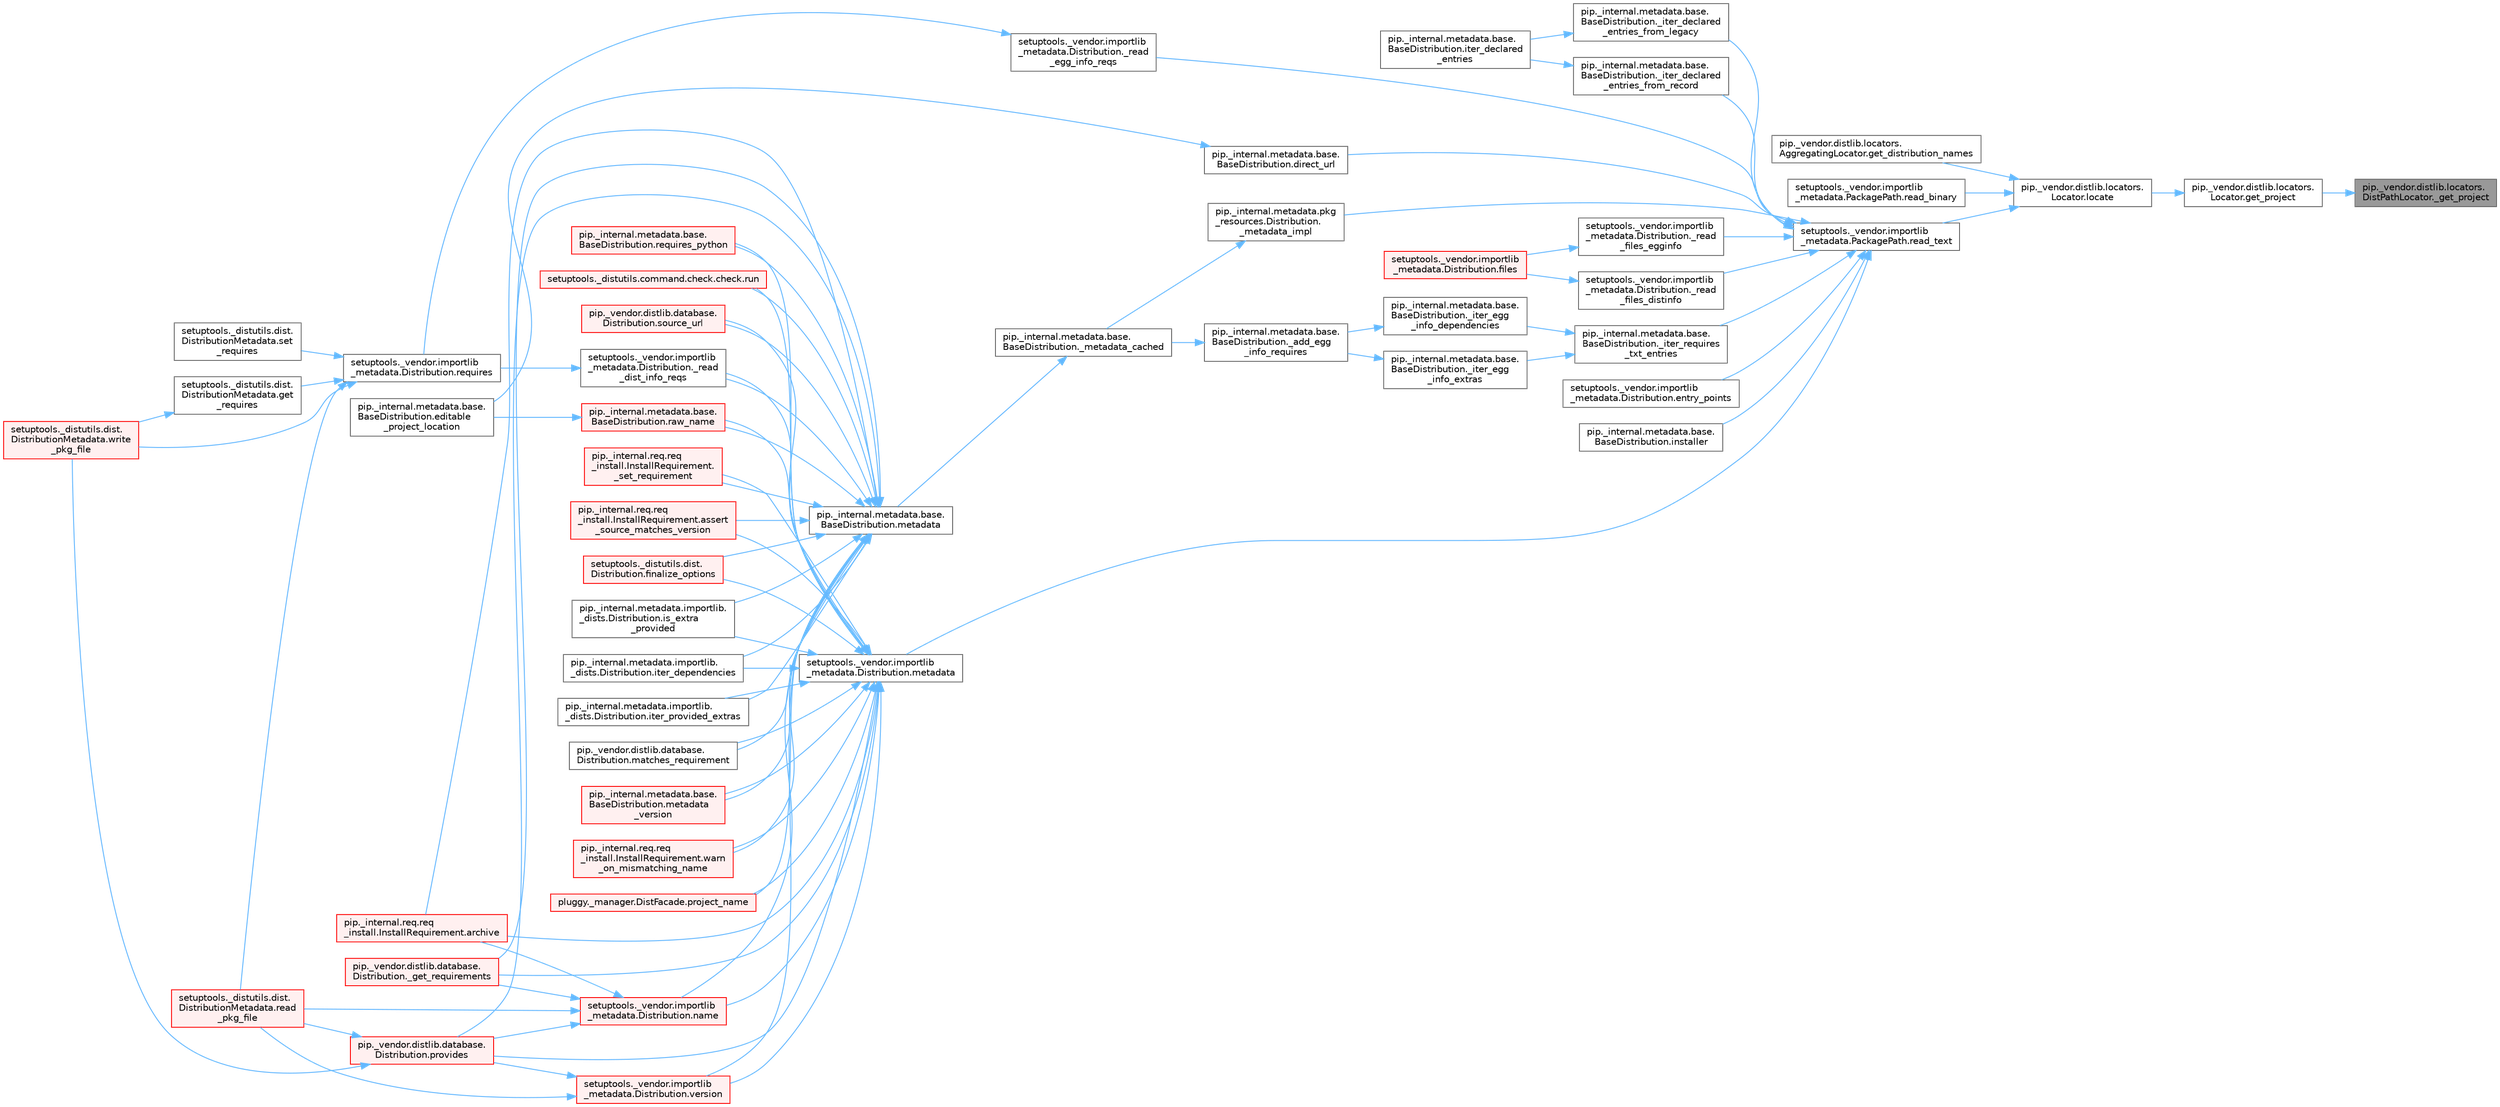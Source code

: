 digraph "pip._vendor.distlib.locators.DistPathLocator._get_project"
{
 // LATEX_PDF_SIZE
  bgcolor="transparent";
  edge [fontname=Helvetica,fontsize=10,labelfontname=Helvetica,labelfontsize=10];
  node [fontname=Helvetica,fontsize=10,shape=box,height=0.2,width=0.4];
  rankdir="RL";
  Node1 [id="Node000001",label="pip._vendor.distlib.locators.\lDistPathLocator._get_project",height=0.2,width=0.4,color="gray40", fillcolor="grey60", style="filled", fontcolor="black",tooltip=" "];
  Node1 -> Node2 [id="edge1_Node000001_Node000002",dir="back",color="steelblue1",style="solid",tooltip=" "];
  Node2 [id="Node000002",label="pip._vendor.distlib.locators.\lLocator.get_project",height=0.2,width=0.4,color="grey40", fillcolor="white", style="filled",URL="$classpip_1_1__vendor_1_1distlib_1_1locators_1_1_locator.html#a14b49f16a55d384842037850d5224ce8",tooltip=" "];
  Node2 -> Node3 [id="edge2_Node000002_Node000003",dir="back",color="steelblue1",style="solid",tooltip=" "];
  Node3 [id="Node000003",label="pip._vendor.distlib.locators.\lLocator.locate",height=0.2,width=0.4,color="grey40", fillcolor="white", style="filled",URL="$classpip_1_1__vendor_1_1distlib_1_1locators_1_1_locator.html#aefc84057c59651debf5f74c52c9c06a2",tooltip=" "];
  Node3 -> Node4 [id="edge3_Node000003_Node000004",dir="back",color="steelblue1",style="solid",tooltip=" "];
  Node4 [id="Node000004",label="pip._vendor.distlib.locators.\lAggregatingLocator.get_distribution_names",height=0.2,width=0.4,color="grey40", fillcolor="white", style="filled",URL="$classpip_1_1__vendor_1_1distlib_1_1locators_1_1_aggregating_locator.html#a72fb0eda9eae16eb2da3ede42c27a043",tooltip=" "];
  Node3 -> Node5 [id="edge4_Node000003_Node000005",dir="back",color="steelblue1",style="solid",tooltip=" "];
  Node5 [id="Node000005",label="setuptools._vendor.importlib\l_metadata.PackagePath.read_binary",height=0.2,width=0.4,color="grey40", fillcolor="white", style="filled",URL="$classsetuptools_1_1__vendor_1_1importlib__metadata_1_1_package_path.html#ae2d8a883dfc77854f6b263801d671c33",tooltip=" "];
  Node3 -> Node6 [id="edge5_Node000003_Node000006",dir="back",color="steelblue1",style="solid",tooltip=" "];
  Node6 [id="Node000006",label="setuptools._vendor.importlib\l_metadata.PackagePath.read_text",height=0.2,width=0.4,color="grey40", fillcolor="white", style="filled",URL="$classsetuptools_1_1__vendor_1_1importlib__metadata_1_1_package_path.html#a39242d72760bba73b008f298119b94fa",tooltip=" "];
  Node6 -> Node7 [id="edge6_Node000006_Node000007",dir="back",color="steelblue1",style="solid",tooltip=" "];
  Node7 [id="Node000007",label="pip._internal.metadata.base.\lBaseDistribution._iter_declared\l_entries_from_legacy",height=0.2,width=0.4,color="grey40", fillcolor="white", style="filled",URL="$classpip_1_1__internal_1_1metadata_1_1base_1_1_base_distribution.html#afe1092a9a3492091a1532c8907ccd9e8",tooltip=" "];
  Node7 -> Node8 [id="edge7_Node000007_Node000008",dir="back",color="steelblue1",style="solid",tooltip=" "];
  Node8 [id="Node000008",label="pip._internal.metadata.base.\lBaseDistribution.iter_declared\l_entries",height=0.2,width=0.4,color="grey40", fillcolor="white", style="filled",URL="$classpip_1_1__internal_1_1metadata_1_1base_1_1_base_distribution.html#ad33966e99962529d5c28c9f24c0a4fbd",tooltip=" "];
  Node6 -> Node9 [id="edge8_Node000006_Node000009",dir="back",color="steelblue1",style="solid",tooltip=" "];
  Node9 [id="Node000009",label="pip._internal.metadata.base.\lBaseDistribution._iter_declared\l_entries_from_record",height=0.2,width=0.4,color="grey40", fillcolor="white", style="filled",URL="$classpip_1_1__internal_1_1metadata_1_1base_1_1_base_distribution.html#af8bddd34869792385f11247db796614c",tooltip=" "];
  Node9 -> Node8 [id="edge9_Node000009_Node000008",dir="back",color="steelblue1",style="solid",tooltip=" "];
  Node6 -> Node10 [id="edge10_Node000006_Node000010",dir="back",color="steelblue1",style="solid",tooltip=" "];
  Node10 [id="Node000010",label="pip._internal.metadata.base.\lBaseDistribution._iter_requires\l_txt_entries",height=0.2,width=0.4,color="grey40", fillcolor="white", style="filled",URL="$classpip_1_1__internal_1_1metadata_1_1base_1_1_base_distribution.html#a4ab931da7b4a3e0c22e0bae3f95af7e7",tooltip=" "];
  Node10 -> Node11 [id="edge11_Node000010_Node000011",dir="back",color="steelblue1",style="solid",tooltip=" "];
  Node11 [id="Node000011",label="pip._internal.metadata.base.\lBaseDistribution._iter_egg\l_info_dependencies",height=0.2,width=0.4,color="grey40", fillcolor="white", style="filled",URL="$classpip_1_1__internal_1_1metadata_1_1base_1_1_base_distribution.html#a9f32d31e5b61159777221f9d87e296c8",tooltip=" "];
  Node11 -> Node12 [id="edge12_Node000011_Node000012",dir="back",color="steelblue1",style="solid",tooltip=" "];
  Node12 [id="Node000012",label="pip._internal.metadata.base.\lBaseDistribution._add_egg\l_info_requires",height=0.2,width=0.4,color="grey40", fillcolor="white", style="filled",URL="$classpip_1_1__internal_1_1metadata_1_1base_1_1_base_distribution.html#aeb9894db2a91eedb5e651e5fe5607d50",tooltip=" "];
  Node12 -> Node13 [id="edge13_Node000012_Node000013",dir="back",color="steelblue1",style="solid",tooltip=" "];
  Node13 [id="Node000013",label="pip._internal.metadata.base.\lBaseDistribution._metadata_cached",height=0.2,width=0.4,color="grey40", fillcolor="white", style="filled",URL="$classpip_1_1__internal_1_1metadata_1_1base_1_1_base_distribution.html#a12683b16870a097bbe854e4ee3364f7f",tooltip=" "];
  Node13 -> Node14 [id="edge14_Node000013_Node000014",dir="back",color="steelblue1",style="solid",tooltip=" "];
  Node14 [id="Node000014",label="pip._internal.metadata.base.\lBaseDistribution.metadata",height=0.2,width=0.4,color="grey40", fillcolor="white", style="filled",URL="$classpip_1_1__internal_1_1metadata_1_1base_1_1_base_distribution.html#a665b55bcebd861e5959f53a7d2f1350f",tooltip=" "];
  Node14 -> Node15 [id="edge15_Node000014_Node000015",dir="back",color="steelblue1",style="solid",tooltip=" "];
  Node15 [id="Node000015",label="pip._vendor.distlib.database.\lDistribution._get_requirements",height=0.2,width=0.4,color="red", fillcolor="#FFF0F0", style="filled",URL="$classpip_1_1__vendor_1_1distlib_1_1database_1_1_distribution.html#a0366f5504f1b878068ba103c3f1e2bdf",tooltip=" "];
  Node14 -> Node1100 [id="edge16_Node000014_Node001100",dir="back",color="steelblue1",style="solid",tooltip=" "];
  Node1100 [id="Node001100",label="setuptools._vendor.importlib\l_metadata.Distribution._read\l_dist_info_reqs",height=0.2,width=0.4,color="grey40", fillcolor="white", style="filled",URL="$classsetuptools_1_1__vendor_1_1importlib__metadata_1_1_distribution.html#a52c9d55ae87f048965928ec1bfe237c7",tooltip=" "];
  Node1100 -> Node1020 [id="edge17_Node001100_Node001020",dir="back",color="steelblue1",style="solid",tooltip=" "];
  Node1020 [id="Node001020",label="setuptools._vendor.importlib\l_metadata.Distribution.requires",height=0.2,width=0.4,color="grey40", fillcolor="white", style="filled",URL="$classsetuptools_1_1__vendor_1_1importlib__metadata_1_1_distribution.html#ac025c2f6e021e16581119b61de809a95",tooltip=" "];
  Node1020 -> Node1021 [id="edge18_Node001020_Node001021",dir="back",color="steelblue1",style="solid",tooltip=" "];
  Node1021 [id="Node001021",label="setuptools._distutils.dist.\lDistributionMetadata.get\l_requires",height=0.2,width=0.4,color="grey40", fillcolor="white", style="filled",URL="$classsetuptools_1_1__distutils_1_1dist_1_1_distribution_metadata.html#a625768121dd821e2a54034d284359764",tooltip=" "];
  Node1021 -> Node737 [id="edge19_Node001021_Node000737",dir="back",color="steelblue1",style="solid",tooltip=" "];
  Node737 [id="Node000737",label="setuptools._distutils.dist.\lDistributionMetadata.write\l_pkg_file",height=0.2,width=0.4,color="red", fillcolor="#FFF0F0", style="filled",URL="$classsetuptools_1_1__distutils_1_1dist_1_1_distribution_metadata.html#a2a55009e9d487a82234459fb242f4be0",tooltip=" "];
  Node1020 -> Node1022 [id="edge20_Node001020_Node001022",dir="back",color="steelblue1",style="solid",tooltip=" "];
  Node1022 [id="Node001022",label="setuptools._distutils.dist.\lDistributionMetadata.read\l_pkg_file",height=0.2,width=0.4,color="red", fillcolor="#FFF0F0", style="filled",URL="$classsetuptools_1_1__distutils_1_1dist_1_1_distribution_metadata.html#a7efe01ce942992105bfa0866706a2f20",tooltip=" "];
  Node1020 -> Node1024 [id="edge21_Node001020_Node001024",dir="back",color="steelblue1",style="solid",tooltip=" "];
  Node1024 [id="Node001024",label="setuptools._distutils.dist.\lDistributionMetadata.set\l_requires",height=0.2,width=0.4,color="grey40", fillcolor="white", style="filled",URL="$classsetuptools_1_1__distutils_1_1dist_1_1_distribution_metadata.html#a511058df7b2152d2230a358d4119a537",tooltip=" "];
  Node1020 -> Node737 [id="edge22_Node001020_Node000737",dir="back",color="steelblue1",style="solid",tooltip=" "];
  Node14 -> Node1101 [id="edge23_Node000014_Node001101",dir="back",color="steelblue1",style="solid",tooltip=" "];
  Node1101 [id="Node001101",label="pip._internal.req.req\l_install.InstallRequirement.\l_set_requirement",height=0.2,width=0.4,color="red", fillcolor="#FFF0F0", style="filled",URL="$classpip_1_1__internal_1_1req_1_1req__install_1_1_install_requirement.html#a116c0d970e435f16d15928a6caf8aaf3",tooltip=" "];
  Node14 -> Node1103 [id="edge24_Node000014_Node001103",dir="back",color="steelblue1",style="solid",tooltip=" "];
  Node1103 [id="Node001103",label="pip._internal.req.req\l_install.InstallRequirement.archive",height=0.2,width=0.4,color="red", fillcolor="#FFF0F0", style="filled",URL="$classpip_1_1__internal_1_1req_1_1req__install_1_1_install_requirement.html#aef2764402e45a5e5555e22d5965f1350",tooltip=" "];
  Node14 -> Node1106 [id="edge25_Node000014_Node001106",dir="back",color="steelblue1",style="solid",tooltip=" "];
  Node1106 [id="Node001106",label="pip._internal.req.req\l_install.InstallRequirement.assert\l_source_matches_version",height=0.2,width=0.4,color="red", fillcolor="#FFF0F0", style="filled",URL="$classpip_1_1__internal_1_1req_1_1req__install_1_1_install_requirement.html#ab9a997e64cd50a33caf4722295a9cbf3",tooltip=" "];
  Node14 -> Node1107 [id="edge26_Node000014_Node001107",dir="back",color="steelblue1",style="solid",tooltip=" "];
  Node1107 [id="Node001107",label="setuptools._distutils.dist.\lDistribution.finalize_options",height=0.2,width=0.4,color="red", fillcolor="#FFF0F0", style="filled",URL="$classsetuptools_1_1__distutils_1_1dist_1_1_distribution.html#a907177e8ce492338e65227e2389f3f24",tooltip=" "];
  Node14 -> Node1108 [id="edge27_Node000014_Node001108",dir="back",color="steelblue1",style="solid",tooltip=" "];
  Node1108 [id="Node001108",label="pip._internal.metadata.importlib.\l_dists.Distribution.is_extra\l_provided",height=0.2,width=0.4,color="grey40", fillcolor="white", style="filled",URL="$classpip_1_1__internal_1_1metadata_1_1importlib_1_1__dists_1_1_distribution.html#ad175adf2a313d78887f07d63ed315713",tooltip=" "];
  Node14 -> Node1109 [id="edge28_Node000014_Node001109",dir="back",color="steelblue1",style="solid",tooltip=" "];
  Node1109 [id="Node001109",label="pip._internal.metadata.importlib.\l_dists.Distribution.iter_dependencies",height=0.2,width=0.4,color="grey40", fillcolor="white", style="filled",URL="$classpip_1_1__internal_1_1metadata_1_1importlib_1_1__dists_1_1_distribution.html#a10f0e8f6c05f4c2a3f1f205236e56ae6",tooltip=" "];
  Node14 -> Node1110 [id="edge29_Node000014_Node001110",dir="back",color="steelblue1",style="solid",tooltip=" "];
  Node1110 [id="Node001110",label="pip._internal.metadata.importlib.\l_dists.Distribution.iter_provided_extras",height=0.2,width=0.4,color="grey40", fillcolor="white", style="filled",URL="$classpip_1_1__internal_1_1metadata_1_1importlib_1_1__dists_1_1_distribution.html#a15fa99ddf602c815de8353cc5457d53e",tooltip=" "];
  Node14 -> Node1111 [id="edge30_Node000014_Node001111",dir="back",color="steelblue1",style="solid",tooltip=" "];
  Node1111 [id="Node001111",label="pip._vendor.distlib.database.\lDistribution.matches_requirement",height=0.2,width=0.4,color="grey40", fillcolor="white", style="filled",URL="$classpip_1_1__vendor_1_1distlib_1_1database_1_1_distribution.html#a5c454c24d6a128d42a86aa3ee9fc3bf7",tooltip=" "];
  Node14 -> Node1112 [id="edge31_Node000014_Node001112",dir="back",color="steelblue1",style="solid",tooltip=" "];
  Node1112 [id="Node001112",label="pip._internal.metadata.base.\lBaseDistribution.metadata\l_version",height=0.2,width=0.4,color="red", fillcolor="#FFF0F0", style="filled",URL="$classpip_1_1__internal_1_1metadata_1_1base_1_1_base_distribution.html#a231e3a1e8c609944f6122c32579a8230",tooltip=" "];
  Node14 -> Node1116 [id="edge32_Node000014_Node001116",dir="back",color="steelblue1",style="solid",tooltip=" "];
  Node1116 [id="Node001116",label="setuptools._vendor.importlib\l_metadata.Distribution.name",height=0.2,width=0.4,color="red", fillcolor="#FFF0F0", style="filled",URL="$classsetuptools_1_1__vendor_1_1importlib__metadata_1_1_distribution.html#a551b88da93b645681e12e5ed3d0019b4",tooltip=" "];
  Node1116 -> Node15 [id="edge33_Node001116_Node000015",dir="back",color="steelblue1",style="solid",tooltip=" "];
  Node1116 -> Node1103 [id="edge34_Node001116_Node001103",dir="back",color="steelblue1",style="solid",tooltip=" "];
  Node1116 -> Node2239 [id="edge35_Node001116_Node002239",dir="back",color="steelblue1",style="solid",tooltip=" "];
  Node2239 [id="Node002239",label="pip._vendor.distlib.database.\lDistribution.provides",height=0.2,width=0.4,color="red", fillcolor="#FFF0F0", style="filled",URL="$classpip_1_1__vendor_1_1distlib_1_1database_1_1_distribution.html#a4de0a18091046a76d9f6e2c424a50f7a",tooltip=" "];
  Node2239 -> Node1022 [id="edge36_Node002239_Node001022",dir="back",color="steelblue1",style="solid",tooltip=" "];
  Node2239 -> Node737 [id="edge37_Node002239_Node000737",dir="back",color="steelblue1",style="solid",tooltip=" "];
  Node1116 -> Node1022 [id="edge38_Node001116_Node001022",dir="back",color="steelblue1",style="solid",tooltip=" "];
  Node14 -> Node1688 [id="edge39_Node000014_Node001688",dir="back",color="steelblue1",style="solid",tooltip=" "];
  Node1688 [id="Node001688",label="pluggy._manager.DistFacade.project_name",height=0.2,width=0.4,color="red", fillcolor="#FFF0F0", style="filled",URL="$classpluggy_1_1__manager_1_1_dist_facade.html#a0c6a7601612999d7e2f7045dc9b31993",tooltip=" "];
  Node14 -> Node2239 [id="edge40_Node000014_Node002239",dir="back",color="steelblue1",style="solid",tooltip=" "];
  Node14 -> Node2391 [id="edge41_Node000014_Node002391",dir="back",color="steelblue1",style="solid",tooltip=" "];
  Node2391 [id="Node002391",label="pip._internal.metadata.base.\lBaseDistribution.raw_name",height=0.2,width=0.4,color="red", fillcolor="#FFF0F0", style="filled",URL="$classpip_1_1__internal_1_1metadata_1_1base_1_1_base_distribution.html#a99e5dbebc5edb6f25ac7f45d435e2051",tooltip=" "];
  Node2391 -> Node1096 [id="edge42_Node002391_Node001096",dir="back",color="steelblue1",style="solid",tooltip=" "];
  Node1096 [id="Node001096",label="pip._internal.metadata.base.\lBaseDistribution.editable\l_project_location",height=0.2,width=0.4,color="grey40", fillcolor="white", style="filled",URL="$classpip_1_1__internal_1_1metadata_1_1base_1_1_base_distribution.html#a59297eb536a210ff36a71d4dda673749",tooltip=" "];
  Node14 -> Node2412 [id="edge43_Node000014_Node002412",dir="back",color="steelblue1",style="solid",tooltip=" "];
  Node2412 [id="Node002412",label="pip._internal.metadata.base.\lBaseDistribution.requires_python",height=0.2,width=0.4,color="red", fillcolor="#FFF0F0", style="filled",URL="$classpip_1_1__internal_1_1metadata_1_1base_1_1_base_distribution.html#ad334a17a1fb4732e5686a00af92d32be",tooltip=" "];
  Node14 -> Node1669 [id="edge44_Node000014_Node001669",dir="back",color="steelblue1",style="solid",tooltip=" "];
  Node1669 [id="Node001669",label="setuptools._distutils.command.check.check.run",height=0.2,width=0.4,color="red", fillcolor="#FFF0F0", style="filled",URL="$classsetuptools_1_1__distutils_1_1command_1_1check_1_1check.html#a1ce0d2e58cedbd704c27a4fb830571d2",tooltip=" "];
  Node14 -> Node2414 [id="edge45_Node000014_Node002414",dir="back",color="steelblue1",style="solid",tooltip=" "];
  Node2414 [id="Node002414",label="pip._vendor.distlib.database.\lDistribution.source_url",height=0.2,width=0.4,color="red", fillcolor="#FFF0F0", style="filled",URL="$classpip_1_1__vendor_1_1distlib_1_1database_1_1_distribution.html#abba9335a26f150b4c845c9c8a474879c",tooltip=" "];
  Node14 -> Node2415 [id="edge46_Node000014_Node002415",dir="back",color="steelblue1",style="solid",tooltip=" "];
  Node2415 [id="Node002415",label="setuptools._vendor.importlib\l_metadata.Distribution.version",height=0.2,width=0.4,color="red", fillcolor="#FFF0F0", style="filled",URL="$classsetuptools_1_1__vendor_1_1importlib__metadata_1_1_distribution.html#a7c335c158718e634680c2c3ca271962e",tooltip=" "];
  Node2415 -> Node2239 [id="edge47_Node002415_Node002239",dir="back",color="steelblue1",style="solid",tooltip=" "];
  Node2415 -> Node1022 [id="edge48_Node002415_Node001022",dir="back",color="steelblue1",style="solid",tooltip=" "];
  Node14 -> Node2528 [id="edge49_Node000014_Node002528",dir="back",color="steelblue1",style="solid",tooltip=" "];
  Node2528 [id="Node002528",label="pip._internal.req.req\l_install.InstallRequirement.warn\l_on_mismatching_name",height=0.2,width=0.4,color="red", fillcolor="#FFF0F0", style="filled",URL="$classpip_1_1__internal_1_1req_1_1req__install_1_1_install_requirement.html#a01d1156c435f26a28b01b741bce7ef08",tooltip=" "];
  Node10 -> Node3178 [id="edge50_Node000010_Node003178",dir="back",color="steelblue1",style="solid",tooltip=" "];
  Node3178 [id="Node003178",label="pip._internal.metadata.base.\lBaseDistribution._iter_egg\l_info_extras",height=0.2,width=0.4,color="grey40", fillcolor="white", style="filled",URL="$classpip_1_1__internal_1_1metadata_1_1base_1_1_base_distribution.html#a27b7f678c0092f845d007f6237123895",tooltip=" "];
  Node3178 -> Node12 [id="edge51_Node003178_Node000012",dir="back",color="steelblue1",style="solid",tooltip=" "];
  Node6 -> Node1018 [id="edge52_Node000006_Node001018",dir="back",color="steelblue1",style="solid",tooltip=" "];
  Node1018 [id="Node001018",label="pip._internal.metadata.pkg\l_resources.Distribution.\l_metadata_impl",height=0.2,width=0.4,color="grey40", fillcolor="white", style="filled",URL="$classpip_1_1__internal_1_1metadata_1_1pkg__resources_1_1_distribution.html#a7d4ae76260de7d1936446c407277ad5b",tooltip=" "];
  Node1018 -> Node13 [id="edge53_Node001018_Node000013",dir="back",color="steelblue1",style="solid",tooltip=" "];
  Node6 -> Node1019 [id="edge54_Node000006_Node001019",dir="back",color="steelblue1",style="solid",tooltip=" "];
  Node1019 [id="Node001019",label="setuptools._vendor.importlib\l_metadata.Distribution._read\l_egg_info_reqs",height=0.2,width=0.4,color="grey40", fillcolor="white", style="filled",URL="$classsetuptools_1_1__vendor_1_1importlib__metadata_1_1_distribution.html#a48880f3c573fba822e14f87cf55ae6a4",tooltip=" "];
  Node1019 -> Node1020 [id="edge55_Node001019_Node001020",dir="back",color="steelblue1",style="solid",tooltip=" "];
  Node6 -> Node1025 [id="edge56_Node000006_Node001025",dir="back",color="steelblue1",style="solid",tooltip=" "];
  Node1025 [id="Node001025",label="setuptools._vendor.importlib\l_metadata.Distribution._read\l_files_distinfo",height=0.2,width=0.4,color="grey40", fillcolor="white", style="filled",URL="$classsetuptools_1_1__vendor_1_1importlib__metadata_1_1_distribution.html#a628110e2d7d92ea6b3593261b810ca15",tooltip=" "];
  Node1025 -> Node1026 [id="edge57_Node001025_Node001026",dir="back",color="steelblue1",style="solid",tooltip=" "];
  Node1026 [id="Node001026",label="setuptools._vendor.importlib\l_metadata.Distribution.files",height=0.2,width=0.4,color="red", fillcolor="#FFF0F0", style="filled",URL="$classsetuptools_1_1__vendor_1_1importlib__metadata_1_1_distribution.html#a4600c19bb68ff3c899dbcf38a2eaf98c",tooltip=" "];
  Node6 -> Node1094 [id="edge58_Node000006_Node001094",dir="back",color="steelblue1",style="solid",tooltip=" "];
  Node1094 [id="Node001094",label="setuptools._vendor.importlib\l_metadata.Distribution._read\l_files_egginfo",height=0.2,width=0.4,color="grey40", fillcolor="white", style="filled",URL="$classsetuptools_1_1__vendor_1_1importlib__metadata_1_1_distribution.html#a1f141ac67b8d6aa5021ba6f2cc832342",tooltip=" "];
  Node1094 -> Node1026 [id="edge59_Node001094_Node001026",dir="back",color="steelblue1",style="solid",tooltip=" "];
  Node6 -> Node1095 [id="edge60_Node000006_Node001095",dir="back",color="steelblue1",style="solid",tooltip=" "];
  Node1095 [id="Node001095",label="pip._internal.metadata.base.\lBaseDistribution.direct_url",height=0.2,width=0.4,color="grey40", fillcolor="white", style="filled",URL="$classpip_1_1__internal_1_1metadata_1_1base_1_1_base_distribution.html#a0580eb0ef6036f9d32d2f299633396ac",tooltip=" "];
  Node1095 -> Node1096 [id="edge61_Node001095_Node001096",dir="back",color="steelblue1",style="solid",tooltip=" "];
  Node6 -> Node1097 [id="edge62_Node000006_Node001097",dir="back",color="steelblue1",style="solid",tooltip=" "];
  Node1097 [id="Node001097",label="setuptools._vendor.importlib\l_metadata.Distribution.entry_points",height=0.2,width=0.4,color="grey40", fillcolor="white", style="filled",URL="$classsetuptools_1_1__vendor_1_1importlib__metadata_1_1_distribution.html#a705351815cfd62d5c1190a976e20ce4d",tooltip=" "];
  Node6 -> Node1098 [id="edge63_Node000006_Node001098",dir="back",color="steelblue1",style="solid",tooltip=" "];
  Node1098 [id="Node001098",label="pip._internal.metadata.base.\lBaseDistribution.installer",height=0.2,width=0.4,color="grey40", fillcolor="white", style="filled",URL="$classpip_1_1__internal_1_1metadata_1_1base_1_1_base_distribution.html#a06b714ef52e04d77efb85f7d3a535fa0",tooltip=" "];
  Node6 -> Node1099 [id="edge64_Node000006_Node001099",dir="back",color="steelblue1",style="solid",tooltip=" "];
  Node1099 [id="Node001099",label="setuptools._vendor.importlib\l_metadata.Distribution.metadata",height=0.2,width=0.4,color="grey40", fillcolor="white", style="filled",URL="$classsetuptools_1_1__vendor_1_1importlib__metadata_1_1_distribution.html#afe56c9fb55cf594cb94d0ebe52c32fad",tooltip=" "];
  Node1099 -> Node15 [id="edge65_Node001099_Node000015",dir="back",color="steelblue1",style="solid",tooltip=" "];
  Node1099 -> Node1100 [id="edge66_Node001099_Node001100",dir="back",color="steelblue1",style="solid",tooltip=" "];
  Node1099 -> Node1101 [id="edge67_Node001099_Node001101",dir="back",color="steelblue1",style="solid",tooltip=" "];
  Node1099 -> Node1103 [id="edge68_Node001099_Node001103",dir="back",color="steelblue1",style="solid",tooltip=" "];
  Node1099 -> Node1106 [id="edge69_Node001099_Node001106",dir="back",color="steelblue1",style="solid",tooltip=" "];
  Node1099 -> Node1107 [id="edge70_Node001099_Node001107",dir="back",color="steelblue1",style="solid",tooltip=" "];
  Node1099 -> Node1108 [id="edge71_Node001099_Node001108",dir="back",color="steelblue1",style="solid",tooltip=" "];
  Node1099 -> Node1109 [id="edge72_Node001099_Node001109",dir="back",color="steelblue1",style="solid",tooltip=" "];
  Node1099 -> Node1110 [id="edge73_Node001099_Node001110",dir="back",color="steelblue1",style="solid",tooltip=" "];
  Node1099 -> Node1111 [id="edge74_Node001099_Node001111",dir="back",color="steelblue1",style="solid",tooltip=" "];
  Node1099 -> Node1112 [id="edge75_Node001099_Node001112",dir="back",color="steelblue1",style="solid",tooltip=" "];
  Node1099 -> Node1116 [id="edge76_Node001099_Node001116",dir="back",color="steelblue1",style="solid",tooltip=" "];
  Node1099 -> Node1688 [id="edge77_Node001099_Node001688",dir="back",color="steelblue1",style="solid",tooltip=" "];
  Node1099 -> Node2239 [id="edge78_Node001099_Node002239",dir="back",color="steelblue1",style="solid",tooltip=" "];
  Node1099 -> Node2391 [id="edge79_Node001099_Node002391",dir="back",color="steelblue1",style="solid",tooltip=" "];
  Node1099 -> Node2412 [id="edge80_Node001099_Node002412",dir="back",color="steelblue1",style="solid",tooltip=" "];
  Node1099 -> Node1669 [id="edge81_Node001099_Node001669",dir="back",color="steelblue1",style="solid",tooltip=" "];
  Node1099 -> Node2414 [id="edge82_Node001099_Node002414",dir="back",color="steelblue1",style="solid",tooltip=" "];
  Node1099 -> Node2415 [id="edge83_Node001099_Node002415",dir="back",color="steelblue1",style="solid",tooltip=" "];
  Node1099 -> Node2528 [id="edge84_Node001099_Node002528",dir="back",color="steelblue1",style="solid",tooltip=" "];
}
